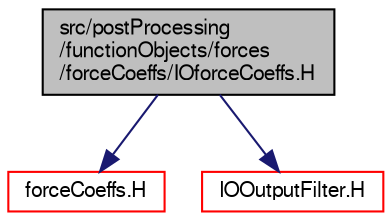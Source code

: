 digraph "src/postProcessing/functionObjects/forces/forceCoeffs/IOforceCoeffs.H"
{
  bgcolor="transparent";
  edge [fontname="FreeSans",fontsize="10",labelfontname="FreeSans",labelfontsize="10"];
  node [fontname="FreeSans",fontsize="10",shape=record];
  Node0 [label="src/postProcessing\l/functionObjects/forces\l/forceCoeffs/IOforceCoeffs.H",height=0.2,width=0.4,color="black", fillcolor="grey75", style="filled", fontcolor="black"];
  Node0 -> Node1 [color="midnightblue",fontsize="10",style="solid",fontname="FreeSans"];
  Node1 [label="forceCoeffs.H",height=0.2,width=0.4,color="red",URL="$a13496.html"];
  Node0 -> Node234 [color="midnightblue",fontsize="10",style="solid",fontname="FreeSans"];
  Node234 [label="IOOutputFilter.H",height=0.2,width=0.4,color="red",URL="$a08969.html"];
}
